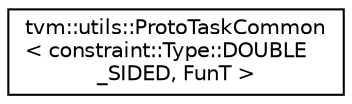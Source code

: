 digraph "Graphical Class Hierarchy"
{
  edge [fontname="Helvetica",fontsize="10",labelfontname="Helvetica",labelfontsize="10"];
  node [fontname="Helvetica",fontsize="10",shape=record];
  rankdir="LR";
  Node0 [label="tvm::utils::ProtoTaskCommon\l\< constraint::Type::DOUBLE\l_SIDED, FunT \>",height=0.2,width=0.4,color="black", fillcolor="white", style="filled",URL="$classtvm_1_1utils_1_1ProtoTaskCommon_3_01constraint_1_1Type_1_1DOUBLE__SIDED_00_01FunT_01_4.html"];
}
